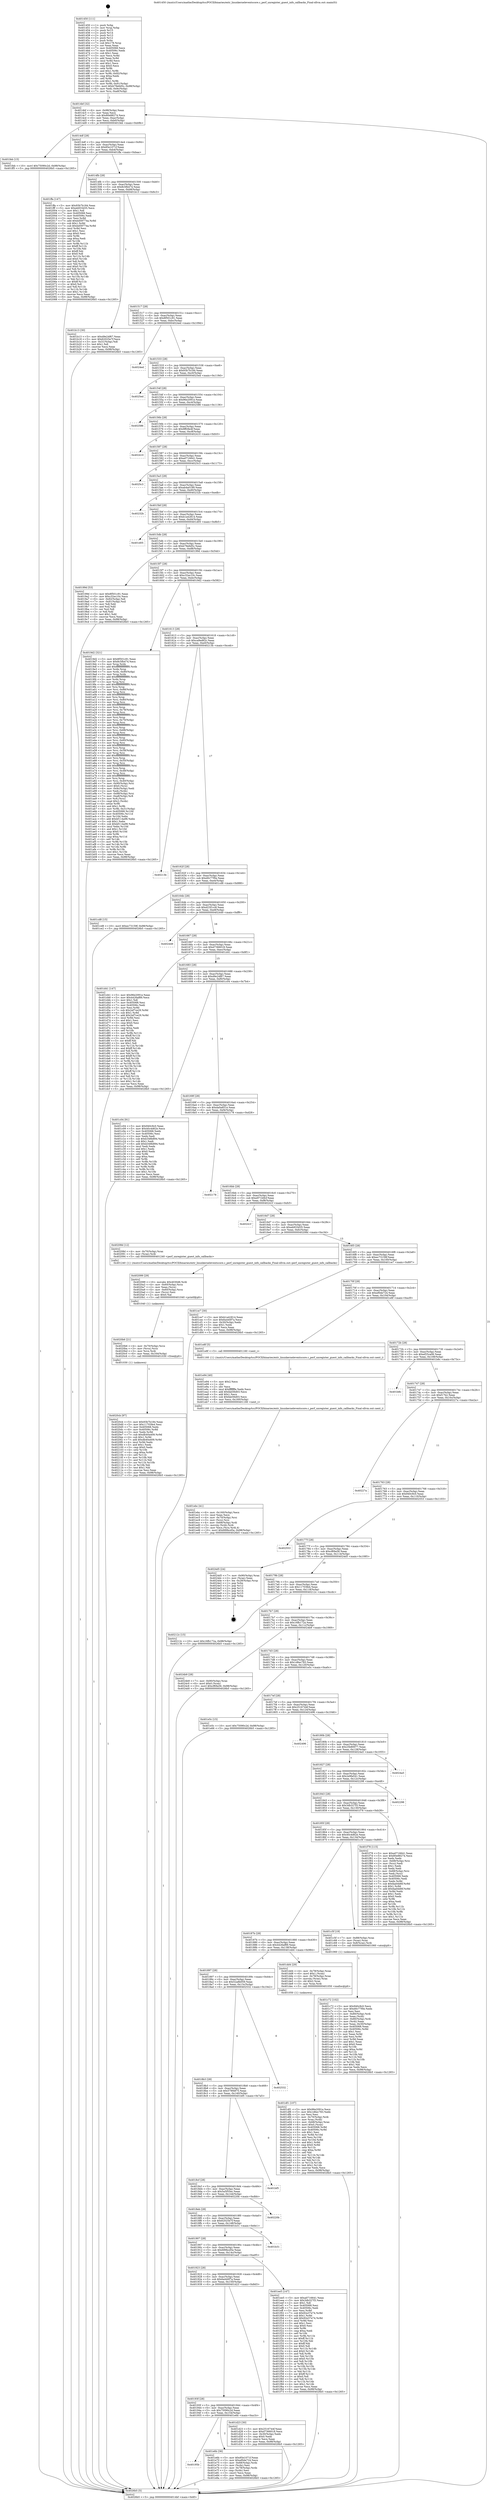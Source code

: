 digraph "0x401450" {
  label = "0x401450 (/mnt/c/Users/mathe/Desktop/tcc/POCII/binaries/extr_linuxkerneleventscore.c_perf_unregister_guest_info_callbacks_Final-ollvm.out::main(0))"
  labelloc = "t"
  node[shape=record]

  Entry [label="",width=0.3,height=0.3,shape=circle,fillcolor=black,style=filled]
  "0x4014bf" [label="{
     0x4014bf [32]\l
     | [instrs]\l
     &nbsp;&nbsp;0x4014bf \<+6\>: mov -0x98(%rbp),%eax\l
     &nbsp;&nbsp;0x4014c5 \<+2\>: mov %eax,%ecx\l
     &nbsp;&nbsp;0x4014c7 \<+6\>: sub $0x80e88274,%ecx\l
     &nbsp;&nbsp;0x4014cd \<+6\>: mov %eax,-0xac(%rbp)\l
     &nbsp;&nbsp;0x4014d3 \<+6\>: mov %ecx,-0xb0(%rbp)\l
     &nbsp;&nbsp;0x4014d9 \<+6\>: je 0000000000401feb \<main+0xb9b\>\l
  }"]
  "0x401feb" [label="{
     0x401feb [15]\l
     | [instrs]\l
     &nbsp;&nbsp;0x401feb \<+10\>: movl $0x75090c2d,-0x98(%rbp)\l
     &nbsp;&nbsp;0x401ff5 \<+5\>: jmp 00000000004026b5 \<main+0x1265\>\l
  }"]
  "0x4014df" [label="{
     0x4014df [28]\l
     | [instrs]\l
     &nbsp;&nbsp;0x4014df \<+5\>: jmp 00000000004014e4 \<main+0x94\>\l
     &nbsp;&nbsp;0x4014e4 \<+6\>: mov -0xac(%rbp),%eax\l
     &nbsp;&nbsp;0x4014ea \<+5\>: sub $0x85e1071f,%eax\l
     &nbsp;&nbsp;0x4014ef \<+6\>: mov %eax,-0xb4(%rbp)\l
     &nbsp;&nbsp;0x4014f5 \<+6\>: je 0000000000401ffa \<main+0xbaa\>\l
  }"]
  Exit [label="",width=0.3,height=0.3,shape=circle,fillcolor=black,style=filled,peripheries=2]
  "0x401ffa" [label="{
     0x401ffa [147]\l
     | [instrs]\l
     &nbsp;&nbsp;0x401ffa \<+5\>: mov $0x93b7b184,%eax\l
     &nbsp;&nbsp;0x401fff \<+5\>: mov $0xeb933d35,%ecx\l
     &nbsp;&nbsp;0x402004 \<+2\>: mov $0x1,%dl\l
     &nbsp;&nbsp;0x402006 \<+7\>: mov 0x405068,%esi\l
     &nbsp;&nbsp;0x40200d \<+7\>: mov 0x40506c,%edi\l
     &nbsp;&nbsp;0x402014 \<+3\>: mov %esi,%r8d\l
     &nbsp;&nbsp;0x402017 \<+7\>: add $0xbd59774a,%r8d\l
     &nbsp;&nbsp;0x40201e \<+4\>: sub $0x1,%r8d\l
     &nbsp;&nbsp;0x402022 \<+7\>: sub $0xbd59774a,%r8d\l
     &nbsp;&nbsp;0x402029 \<+4\>: imul %r8d,%esi\l
     &nbsp;&nbsp;0x40202d \<+3\>: and $0x1,%esi\l
     &nbsp;&nbsp;0x402030 \<+3\>: cmp $0x0,%esi\l
     &nbsp;&nbsp;0x402033 \<+4\>: sete %r9b\l
     &nbsp;&nbsp;0x402037 \<+3\>: cmp $0xa,%edi\l
     &nbsp;&nbsp;0x40203a \<+4\>: setl %r10b\l
     &nbsp;&nbsp;0x40203e \<+3\>: mov %r9b,%r11b\l
     &nbsp;&nbsp;0x402041 \<+4\>: xor $0xff,%r11b\l
     &nbsp;&nbsp;0x402045 \<+3\>: mov %r10b,%bl\l
     &nbsp;&nbsp;0x402048 \<+3\>: xor $0xff,%bl\l
     &nbsp;&nbsp;0x40204b \<+3\>: xor $0x0,%dl\l
     &nbsp;&nbsp;0x40204e \<+3\>: mov %r11b,%r14b\l
     &nbsp;&nbsp;0x402051 \<+4\>: and $0x0,%r14b\l
     &nbsp;&nbsp;0x402055 \<+3\>: and %dl,%r9b\l
     &nbsp;&nbsp;0x402058 \<+3\>: mov %bl,%r15b\l
     &nbsp;&nbsp;0x40205b \<+4\>: and $0x0,%r15b\l
     &nbsp;&nbsp;0x40205f \<+3\>: and %dl,%r10b\l
     &nbsp;&nbsp;0x402062 \<+3\>: or %r9b,%r14b\l
     &nbsp;&nbsp;0x402065 \<+3\>: or %r10b,%r15b\l
     &nbsp;&nbsp;0x402068 \<+3\>: xor %r15b,%r14b\l
     &nbsp;&nbsp;0x40206b \<+3\>: or %bl,%r11b\l
     &nbsp;&nbsp;0x40206e \<+4\>: xor $0xff,%r11b\l
     &nbsp;&nbsp;0x402072 \<+3\>: or $0x0,%dl\l
     &nbsp;&nbsp;0x402075 \<+3\>: and %dl,%r11b\l
     &nbsp;&nbsp;0x402078 \<+3\>: or %r11b,%r14b\l
     &nbsp;&nbsp;0x40207b \<+4\>: test $0x1,%r14b\l
     &nbsp;&nbsp;0x40207f \<+3\>: cmovne %ecx,%eax\l
     &nbsp;&nbsp;0x402082 \<+6\>: mov %eax,-0x98(%rbp)\l
     &nbsp;&nbsp;0x402088 \<+5\>: jmp 00000000004026b5 \<main+0x1265\>\l
  }"]
  "0x4014fb" [label="{
     0x4014fb [28]\l
     | [instrs]\l
     &nbsp;&nbsp;0x4014fb \<+5\>: jmp 0000000000401500 \<main+0xb0\>\l
     &nbsp;&nbsp;0x401500 \<+6\>: mov -0xac(%rbp),%eax\l
     &nbsp;&nbsp;0x401506 \<+5\>: sub $0x8c5fb474,%eax\l
     &nbsp;&nbsp;0x40150b \<+6\>: mov %eax,-0xb8(%rbp)\l
     &nbsp;&nbsp;0x401511 \<+6\>: je 0000000000401b13 \<main+0x6c3\>\l
  }"]
  "0x4020cb" [label="{
     0x4020cb [97]\l
     | [instrs]\l
     &nbsp;&nbsp;0x4020cb \<+5\>: mov $0x93b7b184,%eax\l
     &nbsp;&nbsp;0x4020d0 \<+5\>: mov $0x11703fe4,%esi\l
     &nbsp;&nbsp;0x4020d5 \<+7\>: mov 0x405068,%edx\l
     &nbsp;&nbsp;0x4020dc \<+8\>: mov 0x40506c,%r8d\l
     &nbsp;&nbsp;0x4020e4 \<+3\>: mov %edx,%r9d\l
     &nbsp;&nbsp;0x4020e7 \<+7\>: sub $0xdb40a409,%r9d\l
     &nbsp;&nbsp;0x4020ee \<+4\>: sub $0x1,%r9d\l
     &nbsp;&nbsp;0x4020f2 \<+7\>: add $0xdb40a409,%r9d\l
     &nbsp;&nbsp;0x4020f9 \<+4\>: imul %r9d,%edx\l
     &nbsp;&nbsp;0x4020fd \<+3\>: and $0x1,%edx\l
     &nbsp;&nbsp;0x402100 \<+3\>: cmp $0x0,%edx\l
     &nbsp;&nbsp;0x402103 \<+4\>: sete %r10b\l
     &nbsp;&nbsp;0x402107 \<+4\>: cmp $0xa,%r8d\l
     &nbsp;&nbsp;0x40210b \<+4\>: setl %r11b\l
     &nbsp;&nbsp;0x40210f \<+3\>: mov %r10b,%bl\l
     &nbsp;&nbsp;0x402112 \<+3\>: and %r11b,%bl\l
     &nbsp;&nbsp;0x402115 \<+3\>: xor %r11b,%r10b\l
     &nbsp;&nbsp;0x402118 \<+3\>: or %r10b,%bl\l
     &nbsp;&nbsp;0x40211b \<+3\>: test $0x1,%bl\l
     &nbsp;&nbsp;0x40211e \<+3\>: cmovne %esi,%eax\l
     &nbsp;&nbsp;0x402121 \<+6\>: mov %eax,-0x98(%rbp)\l
     &nbsp;&nbsp;0x402127 \<+5\>: jmp 00000000004026b5 \<main+0x1265\>\l
  }"]
  "0x401b13" [label="{
     0x401b13 [30]\l
     | [instrs]\l
     &nbsp;&nbsp;0x401b13 \<+5\>: mov $0xd9e24f67,%eax\l
     &nbsp;&nbsp;0x401b18 \<+5\>: mov $0x62025e7f,%ecx\l
     &nbsp;&nbsp;0x401b1d \<+3\>: mov -0x31(%rbp),%dl\l
     &nbsp;&nbsp;0x401b20 \<+3\>: test $0x1,%dl\l
     &nbsp;&nbsp;0x401b23 \<+3\>: cmovne %ecx,%eax\l
     &nbsp;&nbsp;0x401b26 \<+6\>: mov %eax,-0x98(%rbp)\l
     &nbsp;&nbsp;0x401b2c \<+5\>: jmp 00000000004026b5 \<main+0x1265\>\l
  }"]
  "0x401517" [label="{
     0x401517 [28]\l
     | [instrs]\l
     &nbsp;&nbsp;0x401517 \<+5\>: jmp 000000000040151c \<main+0xcc\>\l
     &nbsp;&nbsp;0x40151c \<+6\>: mov -0xac(%rbp),%eax\l
     &nbsp;&nbsp;0x401522 \<+5\>: sub $0x8f501c91,%eax\l
     &nbsp;&nbsp;0x401527 \<+6\>: mov %eax,-0xbc(%rbp)\l
     &nbsp;&nbsp;0x40152d \<+6\>: je 00000000004024ed \<main+0x109d\>\l
  }"]
  "0x4020b6" [label="{
     0x4020b6 [21]\l
     | [instrs]\l
     &nbsp;&nbsp;0x4020b6 \<+4\>: mov -0x70(%rbp),%rcx\l
     &nbsp;&nbsp;0x4020ba \<+3\>: mov (%rcx),%rcx\l
     &nbsp;&nbsp;0x4020bd \<+3\>: mov %rcx,%rdi\l
     &nbsp;&nbsp;0x4020c0 \<+6\>: mov %eax,-0x164(%rbp)\l
     &nbsp;&nbsp;0x4020c6 \<+5\>: call 0000000000401030 \<free@plt\>\l
     | [calls]\l
     &nbsp;&nbsp;0x401030 \{1\} (unknown)\l
  }"]
  "0x4024ed" [label="{
     0x4024ed\l
  }", style=dashed]
  "0x401533" [label="{
     0x401533 [28]\l
     | [instrs]\l
     &nbsp;&nbsp;0x401533 \<+5\>: jmp 0000000000401538 \<main+0xe8\>\l
     &nbsp;&nbsp;0x401538 \<+6\>: mov -0xac(%rbp),%eax\l
     &nbsp;&nbsp;0x40153e \<+5\>: sub $0x93b7b184,%eax\l
     &nbsp;&nbsp;0x401543 \<+6\>: mov %eax,-0xc0(%rbp)\l
     &nbsp;&nbsp;0x401549 \<+6\>: je 00000000004025ed \<main+0x119d\>\l
  }"]
  "0x402099" [label="{
     0x402099 [29]\l
     | [instrs]\l
     &nbsp;&nbsp;0x402099 \<+10\>: movabs $0x4030d6,%rdi\l
     &nbsp;&nbsp;0x4020a3 \<+4\>: mov -0x60(%rbp),%rcx\l
     &nbsp;&nbsp;0x4020a7 \<+2\>: mov %eax,(%rcx)\l
     &nbsp;&nbsp;0x4020a9 \<+4\>: mov -0x60(%rbp),%rcx\l
     &nbsp;&nbsp;0x4020ad \<+2\>: mov (%rcx),%esi\l
     &nbsp;&nbsp;0x4020af \<+2\>: mov $0x0,%al\l
     &nbsp;&nbsp;0x4020b1 \<+5\>: call 0000000000401040 \<printf@plt\>\l
     | [calls]\l
     &nbsp;&nbsp;0x401040 \{1\} (unknown)\l
  }"]
  "0x4025ed" [label="{
     0x4025ed\l
  }", style=dashed]
  "0x40154f" [label="{
     0x40154f [28]\l
     | [instrs]\l
     &nbsp;&nbsp;0x40154f \<+5\>: jmp 0000000000401554 \<main+0x104\>\l
     &nbsp;&nbsp;0x401554 \<+6\>: mov -0xac(%rbp),%eax\l
     &nbsp;&nbsp;0x40155a \<+5\>: sub $0x96e2091e,%eax\l
     &nbsp;&nbsp;0x40155f \<+6\>: mov %eax,-0xc4(%rbp)\l
     &nbsp;&nbsp;0x401565 \<+6\>: je 0000000000402586 \<main+0x1136\>\l
  }"]
  "0x401ebc" [label="{
     0x401ebc [41]\l
     | [instrs]\l
     &nbsp;&nbsp;0x401ebc \<+6\>: mov -0x160(%rbp),%ecx\l
     &nbsp;&nbsp;0x401ec2 \<+3\>: imul %eax,%ecx\l
     &nbsp;&nbsp;0x401ec5 \<+4\>: mov -0x70(%rbp),%rsi\l
     &nbsp;&nbsp;0x401ec9 \<+3\>: mov (%rsi),%rsi\l
     &nbsp;&nbsp;0x401ecc \<+4\>: mov -0x68(%rbp),%rdi\l
     &nbsp;&nbsp;0x401ed0 \<+3\>: movslq (%rdi),%rdi\l
     &nbsp;&nbsp;0x401ed3 \<+3\>: mov %ecx,(%rsi,%rdi,4)\l
     &nbsp;&nbsp;0x401ed6 \<+10\>: movl $0x689bcd5e,-0x98(%rbp)\l
     &nbsp;&nbsp;0x401ee0 \<+5\>: jmp 00000000004026b5 \<main+0x1265\>\l
  }"]
  "0x402586" [label="{
     0x402586\l
  }", style=dashed]
  "0x40156b" [label="{
     0x40156b [28]\l
     | [instrs]\l
     &nbsp;&nbsp;0x40156b \<+5\>: jmp 0000000000401570 \<main+0x120\>\l
     &nbsp;&nbsp;0x401570 \<+6\>: mov -0xac(%rbp),%eax\l
     &nbsp;&nbsp;0x401576 \<+5\>: sub $0x9ff28e4f,%eax\l
     &nbsp;&nbsp;0x40157b \<+6\>: mov %eax,-0xc8(%rbp)\l
     &nbsp;&nbsp;0x401581 \<+6\>: je 0000000000402410 \<main+0xfc0\>\l
  }"]
  "0x401e94" [label="{
     0x401e94 [40]\l
     | [instrs]\l
     &nbsp;&nbsp;0x401e94 \<+5\>: mov $0x2,%ecx\l
     &nbsp;&nbsp;0x401e99 \<+1\>: cltd\l
     &nbsp;&nbsp;0x401e9a \<+2\>: idiv %ecx\l
     &nbsp;&nbsp;0x401e9c \<+6\>: imul $0xfffffffe,%edx,%ecx\l
     &nbsp;&nbsp;0x401ea2 \<+6\>: add $0xfab56d03,%ecx\l
     &nbsp;&nbsp;0x401ea8 \<+3\>: add $0x1,%ecx\l
     &nbsp;&nbsp;0x401eab \<+6\>: sub $0xfab56d03,%ecx\l
     &nbsp;&nbsp;0x401eb1 \<+6\>: mov %ecx,-0x160(%rbp)\l
     &nbsp;&nbsp;0x401eb7 \<+5\>: call 0000000000401160 \<next_i\>\l
     | [calls]\l
     &nbsp;&nbsp;0x401160 \{1\} (/mnt/c/Users/mathe/Desktop/tcc/POCII/binaries/extr_linuxkerneleventscore.c_perf_unregister_guest_info_callbacks_Final-ollvm.out::next_i)\l
  }"]
  "0x402410" [label="{
     0x402410\l
  }", style=dashed]
  "0x401587" [label="{
     0x401587 [28]\l
     | [instrs]\l
     &nbsp;&nbsp;0x401587 \<+5\>: jmp 000000000040158c \<main+0x13c\>\l
     &nbsp;&nbsp;0x40158c \<+6\>: mov -0xac(%rbp),%eax\l
     &nbsp;&nbsp;0x401592 \<+5\>: sub $0xa0716641,%eax\l
     &nbsp;&nbsp;0x401597 \<+6\>: mov %eax,-0xcc(%rbp)\l
     &nbsp;&nbsp;0x40159d \<+6\>: je 00000000004025c3 \<main+0x1173\>\l
  }"]
  "0x40195b" [label="{
     0x40195b\l
  }", style=dashed]
  "0x4025c3" [label="{
     0x4025c3\l
  }", style=dashed]
  "0x4015a3" [label="{
     0x4015a3 [28]\l
     | [instrs]\l
     &nbsp;&nbsp;0x4015a3 \<+5\>: jmp 00000000004015a8 \<main+0x158\>\l
     &nbsp;&nbsp;0x4015a8 \<+6\>: mov -0xac(%rbp),%eax\l
     &nbsp;&nbsp;0x4015ae \<+5\>: sub $0xab4a0189,%eax\l
     &nbsp;&nbsp;0x4015b3 \<+6\>: mov %eax,-0xd0(%rbp)\l
     &nbsp;&nbsp;0x4015b9 \<+6\>: je 000000000040232b \<main+0xedb\>\l
  }"]
  "0x401e6b" [label="{
     0x401e6b [36]\l
     | [instrs]\l
     &nbsp;&nbsp;0x401e6b \<+5\>: mov $0x85e1071f,%eax\l
     &nbsp;&nbsp;0x401e70 \<+5\>: mov $0xef0de724,%ecx\l
     &nbsp;&nbsp;0x401e75 \<+4\>: mov -0x68(%rbp),%rdx\l
     &nbsp;&nbsp;0x401e79 \<+2\>: mov (%rdx),%esi\l
     &nbsp;&nbsp;0x401e7b \<+4\>: mov -0x78(%rbp),%rdx\l
     &nbsp;&nbsp;0x401e7f \<+2\>: cmp (%rdx),%esi\l
     &nbsp;&nbsp;0x401e81 \<+3\>: cmovl %ecx,%eax\l
     &nbsp;&nbsp;0x401e84 \<+6\>: mov %eax,-0x98(%rbp)\l
     &nbsp;&nbsp;0x401e8a \<+5\>: jmp 00000000004026b5 \<main+0x1265\>\l
  }"]
  "0x40232b" [label="{
     0x40232b\l
  }", style=dashed]
  "0x4015bf" [label="{
     0x4015bf [28]\l
     | [instrs]\l
     &nbsp;&nbsp;0x4015bf \<+5\>: jmp 00000000004015c4 \<main+0x174\>\l
     &nbsp;&nbsp;0x4015c4 \<+6\>: mov -0xac(%rbp),%eax\l
     &nbsp;&nbsp;0x4015ca \<+5\>: sub $0xb1a42814,%eax\l
     &nbsp;&nbsp;0x4015cf \<+6\>: mov %eax,-0xd4(%rbp)\l
     &nbsp;&nbsp;0x4015d5 \<+6\>: je 0000000000401d05 \<main+0x8b5\>\l
  }"]
  "0x401df1" [label="{
     0x401df1 [107]\l
     | [instrs]\l
     &nbsp;&nbsp;0x401df1 \<+5\>: mov $0x96e2091e,%ecx\l
     &nbsp;&nbsp;0x401df6 \<+5\>: mov $0x1d6ec783,%edx\l
     &nbsp;&nbsp;0x401dfb \<+2\>: xor %esi,%esi\l
     &nbsp;&nbsp;0x401dfd \<+4\>: mov -0x70(%rbp),%rdi\l
     &nbsp;&nbsp;0x401e01 \<+3\>: mov %rax,(%rdi)\l
     &nbsp;&nbsp;0x401e04 \<+4\>: mov -0x68(%rbp),%rax\l
     &nbsp;&nbsp;0x401e08 \<+6\>: movl $0x0,(%rax)\l
     &nbsp;&nbsp;0x401e0e \<+8\>: mov 0x405068,%r8d\l
     &nbsp;&nbsp;0x401e16 \<+8\>: mov 0x40506c,%r9d\l
     &nbsp;&nbsp;0x401e1e \<+3\>: sub $0x1,%esi\l
     &nbsp;&nbsp;0x401e21 \<+3\>: mov %r8d,%r10d\l
     &nbsp;&nbsp;0x401e24 \<+3\>: add %esi,%r10d\l
     &nbsp;&nbsp;0x401e27 \<+4\>: imul %r10d,%r8d\l
     &nbsp;&nbsp;0x401e2b \<+4\>: and $0x1,%r8d\l
     &nbsp;&nbsp;0x401e2f \<+4\>: cmp $0x0,%r8d\l
     &nbsp;&nbsp;0x401e33 \<+4\>: sete %r11b\l
     &nbsp;&nbsp;0x401e37 \<+4\>: cmp $0xa,%r9d\l
     &nbsp;&nbsp;0x401e3b \<+3\>: setl %bl\l
     &nbsp;&nbsp;0x401e3e \<+3\>: mov %r11b,%r14b\l
     &nbsp;&nbsp;0x401e41 \<+3\>: and %bl,%r14b\l
     &nbsp;&nbsp;0x401e44 \<+3\>: xor %bl,%r11b\l
     &nbsp;&nbsp;0x401e47 \<+3\>: or %r11b,%r14b\l
     &nbsp;&nbsp;0x401e4a \<+4\>: test $0x1,%r14b\l
     &nbsp;&nbsp;0x401e4e \<+3\>: cmovne %edx,%ecx\l
     &nbsp;&nbsp;0x401e51 \<+6\>: mov %ecx,-0x98(%rbp)\l
     &nbsp;&nbsp;0x401e57 \<+5\>: jmp 00000000004026b5 \<main+0x1265\>\l
  }"]
  "0x401d05" [label="{
     0x401d05\l
  }", style=dashed]
  "0x4015db" [label="{
     0x4015db [28]\l
     | [instrs]\l
     &nbsp;&nbsp;0x4015db \<+5\>: jmp 00000000004015e0 \<main+0x190\>\l
     &nbsp;&nbsp;0x4015e0 \<+6\>: mov -0xac(%rbp),%eax\l
     &nbsp;&nbsp;0x4015e6 \<+5\>: sub $0xb79e6d5c,%eax\l
     &nbsp;&nbsp;0x4015eb \<+6\>: mov %eax,-0xd8(%rbp)\l
     &nbsp;&nbsp;0x4015f1 \<+6\>: je 000000000040199d \<main+0x54d\>\l
  }"]
  "0x40193f" [label="{
     0x40193f [28]\l
     | [instrs]\l
     &nbsp;&nbsp;0x40193f \<+5\>: jmp 0000000000401944 \<main+0x4f4\>\l
     &nbsp;&nbsp;0x401944 \<+6\>: mov -0xac(%rbp),%eax\l
     &nbsp;&nbsp;0x40194a \<+5\>: sub $0x75090c2d,%eax\l
     &nbsp;&nbsp;0x40194f \<+6\>: mov %eax,-0x154(%rbp)\l
     &nbsp;&nbsp;0x401955 \<+6\>: je 0000000000401e6b \<main+0xa1b\>\l
  }"]
  "0x40199d" [label="{
     0x40199d [53]\l
     | [instrs]\l
     &nbsp;&nbsp;0x40199d \<+5\>: mov $0x8f501c91,%eax\l
     &nbsp;&nbsp;0x4019a2 \<+5\>: mov $0xc32ec10c,%ecx\l
     &nbsp;&nbsp;0x4019a7 \<+6\>: mov -0x92(%rbp),%dl\l
     &nbsp;&nbsp;0x4019ad \<+7\>: mov -0x91(%rbp),%sil\l
     &nbsp;&nbsp;0x4019b4 \<+3\>: mov %dl,%dil\l
     &nbsp;&nbsp;0x4019b7 \<+3\>: and %sil,%dil\l
     &nbsp;&nbsp;0x4019ba \<+3\>: xor %sil,%dl\l
     &nbsp;&nbsp;0x4019bd \<+3\>: or %dl,%dil\l
     &nbsp;&nbsp;0x4019c0 \<+4\>: test $0x1,%dil\l
     &nbsp;&nbsp;0x4019c4 \<+3\>: cmovne %ecx,%eax\l
     &nbsp;&nbsp;0x4019c7 \<+6\>: mov %eax,-0x98(%rbp)\l
     &nbsp;&nbsp;0x4019cd \<+5\>: jmp 00000000004026b5 \<main+0x1265\>\l
  }"]
  "0x4015f7" [label="{
     0x4015f7 [28]\l
     | [instrs]\l
     &nbsp;&nbsp;0x4015f7 \<+5\>: jmp 00000000004015fc \<main+0x1ac\>\l
     &nbsp;&nbsp;0x4015fc \<+6\>: mov -0xac(%rbp),%eax\l
     &nbsp;&nbsp;0x401602 \<+5\>: sub $0xc32ec10c,%eax\l
     &nbsp;&nbsp;0x401607 \<+6\>: mov %eax,-0xdc(%rbp)\l
     &nbsp;&nbsp;0x40160d \<+6\>: je 00000000004019d2 \<main+0x582\>\l
  }"]
  "0x4026b5" [label="{
     0x4026b5 [5]\l
     | [instrs]\l
     &nbsp;&nbsp;0x4026b5 \<+5\>: jmp 00000000004014bf \<main+0x6f\>\l
  }"]
  "0x401450" [label="{
     0x401450 [111]\l
     | [instrs]\l
     &nbsp;&nbsp;0x401450 \<+1\>: push %rbp\l
     &nbsp;&nbsp;0x401451 \<+3\>: mov %rsp,%rbp\l
     &nbsp;&nbsp;0x401454 \<+2\>: push %r15\l
     &nbsp;&nbsp;0x401456 \<+2\>: push %r14\l
     &nbsp;&nbsp;0x401458 \<+2\>: push %r13\l
     &nbsp;&nbsp;0x40145a \<+2\>: push %r12\l
     &nbsp;&nbsp;0x40145c \<+1\>: push %rbx\l
     &nbsp;&nbsp;0x40145d \<+7\>: sub $0x178,%rsp\l
     &nbsp;&nbsp;0x401464 \<+2\>: xor %eax,%eax\l
     &nbsp;&nbsp;0x401466 \<+7\>: mov 0x405068,%ecx\l
     &nbsp;&nbsp;0x40146d \<+7\>: mov 0x40506c,%edx\l
     &nbsp;&nbsp;0x401474 \<+3\>: sub $0x1,%eax\l
     &nbsp;&nbsp;0x401477 \<+3\>: mov %ecx,%r8d\l
     &nbsp;&nbsp;0x40147a \<+3\>: add %eax,%r8d\l
     &nbsp;&nbsp;0x40147d \<+4\>: imul %r8d,%ecx\l
     &nbsp;&nbsp;0x401481 \<+3\>: and $0x1,%ecx\l
     &nbsp;&nbsp;0x401484 \<+3\>: cmp $0x0,%ecx\l
     &nbsp;&nbsp;0x401487 \<+4\>: sete %r9b\l
     &nbsp;&nbsp;0x40148b \<+4\>: and $0x1,%r9b\l
     &nbsp;&nbsp;0x40148f \<+7\>: mov %r9b,-0x92(%rbp)\l
     &nbsp;&nbsp;0x401496 \<+3\>: cmp $0xa,%edx\l
     &nbsp;&nbsp;0x401499 \<+4\>: setl %r9b\l
     &nbsp;&nbsp;0x40149d \<+4\>: and $0x1,%r9b\l
     &nbsp;&nbsp;0x4014a1 \<+7\>: mov %r9b,-0x91(%rbp)\l
     &nbsp;&nbsp;0x4014a8 \<+10\>: movl $0xb79e6d5c,-0x98(%rbp)\l
     &nbsp;&nbsp;0x4014b2 \<+6\>: mov %edi,-0x9c(%rbp)\l
     &nbsp;&nbsp;0x4014b8 \<+7\>: mov %rsi,-0xa8(%rbp)\l
  }"]
  "0x401d23" [label="{
     0x401d23 [30]\l
     | [instrs]\l
     &nbsp;&nbsp;0x401d23 \<+5\>: mov $0x2516744f,%eax\l
     &nbsp;&nbsp;0x401d28 \<+5\>: mov $0xd7366018,%ecx\l
     &nbsp;&nbsp;0x401d2d \<+3\>: mov -0x30(%rbp),%edx\l
     &nbsp;&nbsp;0x401d30 \<+3\>: cmp $0x0,%edx\l
     &nbsp;&nbsp;0x401d33 \<+3\>: cmove %ecx,%eax\l
     &nbsp;&nbsp;0x401d36 \<+6\>: mov %eax,-0x98(%rbp)\l
     &nbsp;&nbsp;0x401d3c \<+5\>: jmp 00000000004026b5 \<main+0x1265\>\l
  }"]
  "0x4019d2" [label="{
     0x4019d2 [321]\l
     | [instrs]\l
     &nbsp;&nbsp;0x4019d2 \<+5\>: mov $0x8f501c91,%eax\l
     &nbsp;&nbsp;0x4019d7 \<+5\>: mov $0x8c5fb474,%ecx\l
     &nbsp;&nbsp;0x4019dc \<+3\>: mov %rsp,%rdx\l
     &nbsp;&nbsp;0x4019df \<+4\>: add $0xfffffffffffffff0,%rdx\l
     &nbsp;&nbsp;0x4019e3 \<+3\>: mov %rdx,%rsp\l
     &nbsp;&nbsp;0x4019e6 \<+7\>: mov %rdx,-0x90(%rbp)\l
     &nbsp;&nbsp;0x4019ed \<+3\>: mov %rsp,%rdx\l
     &nbsp;&nbsp;0x4019f0 \<+4\>: add $0xfffffffffffffff0,%rdx\l
     &nbsp;&nbsp;0x4019f4 \<+3\>: mov %rdx,%rsp\l
     &nbsp;&nbsp;0x4019f7 \<+3\>: mov %rsp,%rsi\l
     &nbsp;&nbsp;0x4019fa \<+4\>: add $0xfffffffffffffff0,%rsi\l
     &nbsp;&nbsp;0x4019fe \<+3\>: mov %rsi,%rsp\l
     &nbsp;&nbsp;0x401a01 \<+7\>: mov %rsi,-0x88(%rbp)\l
     &nbsp;&nbsp;0x401a08 \<+3\>: mov %rsp,%rsi\l
     &nbsp;&nbsp;0x401a0b \<+4\>: add $0xfffffffffffffff0,%rsi\l
     &nbsp;&nbsp;0x401a0f \<+3\>: mov %rsi,%rsp\l
     &nbsp;&nbsp;0x401a12 \<+4\>: mov %rsi,-0x80(%rbp)\l
     &nbsp;&nbsp;0x401a16 \<+3\>: mov %rsp,%rsi\l
     &nbsp;&nbsp;0x401a19 \<+4\>: add $0xfffffffffffffff0,%rsi\l
     &nbsp;&nbsp;0x401a1d \<+3\>: mov %rsi,%rsp\l
     &nbsp;&nbsp;0x401a20 \<+4\>: mov %rsi,-0x78(%rbp)\l
     &nbsp;&nbsp;0x401a24 \<+3\>: mov %rsp,%rsi\l
     &nbsp;&nbsp;0x401a27 \<+4\>: add $0xfffffffffffffff0,%rsi\l
     &nbsp;&nbsp;0x401a2b \<+3\>: mov %rsi,%rsp\l
     &nbsp;&nbsp;0x401a2e \<+4\>: mov %rsi,-0x70(%rbp)\l
     &nbsp;&nbsp;0x401a32 \<+3\>: mov %rsp,%rsi\l
     &nbsp;&nbsp;0x401a35 \<+4\>: add $0xfffffffffffffff0,%rsi\l
     &nbsp;&nbsp;0x401a39 \<+3\>: mov %rsi,%rsp\l
     &nbsp;&nbsp;0x401a3c \<+4\>: mov %rsi,-0x68(%rbp)\l
     &nbsp;&nbsp;0x401a40 \<+3\>: mov %rsp,%rsi\l
     &nbsp;&nbsp;0x401a43 \<+4\>: add $0xfffffffffffffff0,%rsi\l
     &nbsp;&nbsp;0x401a47 \<+3\>: mov %rsi,%rsp\l
     &nbsp;&nbsp;0x401a4a \<+4\>: mov %rsi,-0x60(%rbp)\l
     &nbsp;&nbsp;0x401a4e \<+3\>: mov %rsp,%rsi\l
     &nbsp;&nbsp;0x401a51 \<+4\>: add $0xfffffffffffffff0,%rsi\l
     &nbsp;&nbsp;0x401a55 \<+3\>: mov %rsi,%rsp\l
     &nbsp;&nbsp;0x401a58 \<+4\>: mov %rsi,-0x58(%rbp)\l
     &nbsp;&nbsp;0x401a5c \<+3\>: mov %rsp,%rsi\l
     &nbsp;&nbsp;0x401a5f \<+4\>: add $0xfffffffffffffff0,%rsi\l
     &nbsp;&nbsp;0x401a63 \<+3\>: mov %rsi,%rsp\l
     &nbsp;&nbsp;0x401a66 \<+4\>: mov %rsi,-0x50(%rbp)\l
     &nbsp;&nbsp;0x401a6a \<+3\>: mov %rsp,%rsi\l
     &nbsp;&nbsp;0x401a6d \<+4\>: add $0xfffffffffffffff0,%rsi\l
     &nbsp;&nbsp;0x401a71 \<+3\>: mov %rsi,%rsp\l
     &nbsp;&nbsp;0x401a74 \<+4\>: mov %rsi,-0x48(%rbp)\l
     &nbsp;&nbsp;0x401a78 \<+3\>: mov %rsp,%rsi\l
     &nbsp;&nbsp;0x401a7b \<+4\>: add $0xfffffffffffffff0,%rsi\l
     &nbsp;&nbsp;0x401a7f \<+3\>: mov %rsi,%rsp\l
     &nbsp;&nbsp;0x401a82 \<+4\>: mov %rsi,-0x40(%rbp)\l
     &nbsp;&nbsp;0x401a86 \<+7\>: mov -0x90(%rbp),%rsi\l
     &nbsp;&nbsp;0x401a8d \<+6\>: movl $0x0,(%rsi)\l
     &nbsp;&nbsp;0x401a93 \<+6\>: mov -0x9c(%rbp),%edi\l
     &nbsp;&nbsp;0x401a99 \<+2\>: mov %edi,(%rdx)\l
     &nbsp;&nbsp;0x401a9b \<+7\>: mov -0x88(%rbp),%rsi\l
     &nbsp;&nbsp;0x401aa2 \<+7\>: mov -0xa8(%rbp),%r8\l
     &nbsp;&nbsp;0x401aa9 \<+3\>: mov %r8,(%rsi)\l
     &nbsp;&nbsp;0x401aac \<+3\>: cmpl $0x2,(%rdx)\l
     &nbsp;&nbsp;0x401aaf \<+4\>: setne %r9b\l
     &nbsp;&nbsp;0x401ab3 \<+4\>: and $0x1,%r9b\l
     &nbsp;&nbsp;0x401ab7 \<+4\>: mov %r9b,-0x31(%rbp)\l
     &nbsp;&nbsp;0x401abb \<+8\>: mov 0x405068,%r10d\l
     &nbsp;&nbsp;0x401ac3 \<+8\>: mov 0x40506c,%r11d\l
     &nbsp;&nbsp;0x401acb \<+3\>: mov %r10d,%ebx\l
     &nbsp;&nbsp;0x401ace \<+6\>: add $0xbf114a98,%ebx\l
     &nbsp;&nbsp;0x401ad4 \<+3\>: sub $0x1,%ebx\l
     &nbsp;&nbsp;0x401ad7 \<+6\>: sub $0xbf114a98,%ebx\l
     &nbsp;&nbsp;0x401add \<+4\>: imul %ebx,%r10d\l
     &nbsp;&nbsp;0x401ae1 \<+4\>: and $0x1,%r10d\l
     &nbsp;&nbsp;0x401ae5 \<+4\>: cmp $0x0,%r10d\l
     &nbsp;&nbsp;0x401ae9 \<+4\>: sete %r9b\l
     &nbsp;&nbsp;0x401aed \<+4\>: cmp $0xa,%r11d\l
     &nbsp;&nbsp;0x401af1 \<+4\>: setl %r14b\l
     &nbsp;&nbsp;0x401af5 \<+3\>: mov %r9b,%r15b\l
     &nbsp;&nbsp;0x401af8 \<+3\>: and %r14b,%r15b\l
     &nbsp;&nbsp;0x401afb \<+3\>: xor %r14b,%r9b\l
     &nbsp;&nbsp;0x401afe \<+3\>: or %r9b,%r15b\l
     &nbsp;&nbsp;0x401b01 \<+4\>: test $0x1,%r15b\l
     &nbsp;&nbsp;0x401b05 \<+3\>: cmovne %ecx,%eax\l
     &nbsp;&nbsp;0x401b08 \<+6\>: mov %eax,-0x98(%rbp)\l
     &nbsp;&nbsp;0x401b0e \<+5\>: jmp 00000000004026b5 \<main+0x1265\>\l
  }"]
  "0x401613" [label="{
     0x401613 [28]\l
     | [instrs]\l
     &nbsp;&nbsp;0x401613 \<+5\>: jmp 0000000000401618 \<main+0x1c8\>\l
     &nbsp;&nbsp;0x401618 \<+6\>: mov -0xac(%rbp),%eax\l
     &nbsp;&nbsp;0x40161e \<+5\>: sub $0xca9ed62c,%eax\l
     &nbsp;&nbsp;0x401623 \<+6\>: mov %eax,-0xe0(%rbp)\l
     &nbsp;&nbsp;0x401629 \<+6\>: je 000000000040213b \<main+0xceb\>\l
  }"]
  "0x401923" [label="{
     0x401923 [28]\l
     | [instrs]\l
     &nbsp;&nbsp;0x401923 \<+5\>: jmp 0000000000401928 \<main+0x4d8\>\l
     &nbsp;&nbsp;0x401928 \<+6\>: mov -0xac(%rbp),%eax\l
     &nbsp;&nbsp;0x40192e \<+5\>: sub $0x6a440f7a,%eax\l
     &nbsp;&nbsp;0x401933 \<+6\>: mov %eax,-0x150(%rbp)\l
     &nbsp;&nbsp;0x401939 \<+6\>: je 0000000000401d23 \<main+0x8d3\>\l
  }"]
  "0x401ee5" [label="{
     0x401ee5 [147]\l
     | [instrs]\l
     &nbsp;&nbsp;0x401ee5 \<+5\>: mov $0xa0716641,%eax\l
     &nbsp;&nbsp;0x401eea \<+5\>: mov $0x3db327f3,%ecx\l
     &nbsp;&nbsp;0x401eef \<+2\>: mov $0x1,%dl\l
     &nbsp;&nbsp;0x401ef1 \<+7\>: mov 0x405068,%esi\l
     &nbsp;&nbsp;0x401ef8 \<+7\>: mov 0x40506c,%edi\l
     &nbsp;&nbsp;0x401eff \<+3\>: mov %esi,%r8d\l
     &nbsp;&nbsp;0x401f02 \<+7\>: sub $0x92e37e74,%r8d\l
     &nbsp;&nbsp;0x401f09 \<+4\>: sub $0x1,%r8d\l
     &nbsp;&nbsp;0x401f0d \<+7\>: add $0x92e37e74,%r8d\l
     &nbsp;&nbsp;0x401f14 \<+4\>: imul %r8d,%esi\l
     &nbsp;&nbsp;0x401f18 \<+3\>: and $0x1,%esi\l
     &nbsp;&nbsp;0x401f1b \<+3\>: cmp $0x0,%esi\l
     &nbsp;&nbsp;0x401f1e \<+4\>: sete %r9b\l
     &nbsp;&nbsp;0x401f22 \<+3\>: cmp $0xa,%edi\l
     &nbsp;&nbsp;0x401f25 \<+4\>: setl %r10b\l
     &nbsp;&nbsp;0x401f29 \<+3\>: mov %r9b,%r11b\l
     &nbsp;&nbsp;0x401f2c \<+4\>: xor $0xff,%r11b\l
     &nbsp;&nbsp;0x401f30 \<+3\>: mov %r10b,%bl\l
     &nbsp;&nbsp;0x401f33 \<+3\>: xor $0xff,%bl\l
     &nbsp;&nbsp;0x401f36 \<+3\>: xor $0x0,%dl\l
     &nbsp;&nbsp;0x401f39 \<+3\>: mov %r11b,%r14b\l
     &nbsp;&nbsp;0x401f3c \<+4\>: and $0x0,%r14b\l
     &nbsp;&nbsp;0x401f40 \<+3\>: and %dl,%r9b\l
     &nbsp;&nbsp;0x401f43 \<+3\>: mov %bl,%r15b\l
     &nbsp;&nbsp;0x401f46 \<+4\>: and $0x0,%r15b\l
     &nbsp;&nbsp;0x401f4a \<+3\>: and %dl,%r10b\l
     &nbsp;&nbsp;0x401f4d \<+3\>: or %r9b,%r14b\l
     &nbsp;&nbsp;0x401f50 \<+3\>: or %r10b,%r15b\l
     &nbsp;&nbsp;0x401f53 \<+3\>: xor %r15b,%r14b\l
     &nbsp;&nbsp;0x401f56 \<+3\>: or %bl,%r11b\l
     &nbsp;&nbsp;0x401f59 \<+4\>: xor $0xff,%r11b\l
     &nbsp;&nbsp;0x401f5d \<+3\>: or $0x0,%dl\l
     &nbsp;&nbsp;0x401f60 \<+3\>: and %dl,%r11b\l
     &nbsp;&nbsp;0x401f63 \<+3\>: or %r11b,%r14b\l
     &nbsp;&nbsp;0x401f66 \<+4\>: test $0x1,%r14b\l
     &nbsp;&nbsp;0x401f6a \<+3\>: cmovne %ecx,%eax\l
     &nbsp;&nbsp;0x401f6d \<+6\>: mov %eax,-0x98(%rbp)\l
     &nbsp;&nbsp;0x401f73 \<+5\>: jmp 00000000004026b5 \<main+0x1265\>\l
  }"]
  "0x40213b" [label="{
     0x40213b\l
  }", style=dashed]
  "0x40162f" [label="{
     0x40162f [28]\l
     | [instrs]\l
     &nbsp;&nbsp;0x40162f \<+5\>: jmp 0000000000401634 \<main+0x1e4\>\l
     &nbsp;&nbsp;0x401634 \<+6\>: mov -0xac(%rbp),%eax\l
     &nbsp;&nbsp;0x40163a \<+5\>: sub $0xd0c77f0e,%eax\l
     &nbsp;&nbsp;0x40163f \<+6\>: mov %eax,-0xe4(%rbp)\l
     &nbsp;&nbsp;0x401645 \<+6\>: je 0000000000401cd8 \<main+0x888\>\l
  }"]
  "0x401907" [label="{
     0x401907 [28]\l
     | [instrs]\l
     &nbsp;&nbsp;0x401907 \<+5\>: jmp 000000000040190c \<main+0x4bc\>\l
     &nbsp;&nbsp;0x40190c \<+6\>: mov -0xac(%rbp),%eax\l
     &nbsp;&nbsp;0x401912 \<+5\>: sub $0x689bcd5e,%eax\l
     &nbsp;&nbsp;0x401917 \<+6\>: mov %eax,-0x14c(%rbp)\l
     &nbsp;&nbsp;0x40191d \<+6\>: je 0000000000401ee5 \<main+0xa95\>\l
  }"]
  "0x401cd8" [label="{
     0x401cd8 [15]\l
     | [instrs]\l
     &nbsp;&nbsp;0x401cd8 \<+10\>: movl $0xec73159f,-0x98(%rbp)\l
     &nbsp;&nbsp;0x401ce2 \<+5\>: jmp 00000000004026b5 \<main+0x1265\>\l
  }"]
  "0x40164b" [label="{
     0x40164b [28]\l
     | [instrs]\l
     &nbsp;&nbsp;0x40164b \<+5\>: jmp 0000000000401650 \<main+0x200\>\l
     &nbsp;&nbsp;0x401650 \<+6\>: mov -0xac(%rbp),%eax\l
     &nbsp;&nbsp;0x401656 \<+5\>: sub $0xd23f1cc8,%eax\l
     &nbsp;&nbsp;0x40165b \<+6\>: mov %eax,-0xe8(%rbp)\l
     &nbsp;&nbsp;0x401661 \<+6\>: je 0000000000402449 \<main+0xff9\>\l
  }"]
  "0x401b31" [label="{
     0x401b31\l
  }", style=dashed]
  "0x402449" [label="{
     0x402449\l
  }", style=dashed]
  "0x401667" [label="{
     0x401667 [28]\l
     | [instrs]\l
     &nbsp;&nbsp;0x401667 \<+5\>: jmp 000000000040166c \<main+0x21c\>\l
     &nbsp;&nbsp;0x40166c \<+6\>: mov -0xac(%rbp),%eax\l
     &nbsp;&nbsp;0x401672 \<+5\>: sub $0xd7366018,%eax\l
     &nbsp;&nbsp;0x401677 \<+6\>: mov %eax,-0xec(%rbp)\l
     &nbsp;&nbsp;0x40167d \<+6\>: je 0000000000401d41 \<main+0x8f1\>\l
  }"]
  "0x4018eb" [label="{
     0x4018eb [28]\l
     | [instrs]\l
     &nbsp;&nbsp;0x4018eb \<+5\>: jmp 00000000004018f0 \<main+0x4a0\>\l
     &nbsp;&nbsp;0x4018f0 \<+6\>: mov -0xac(%rbp),%eax\l
     &nbsp;&nbsp;0x4018f6 \<+5\>: sub $0x62025e7f,%eax\l
     &nbsp;&nbsp;0x4018fb \<+6\>: mov %eax,-0x148(%rbp)\l
     &nbsp;&nbsp;0x401901 \<+6\>: je 0000000000401b31 \<main+0x6e1\>\l
  }"]
  "0x401d41" [label="{
     0x401d41 [147]\l
     | [instrs]\l
     &nbsp;&nbsp;0x401d41 \<+5\>: mov $0x96e2091e,%eax\l
     &nbsp;&nbsp;0x401d46 \<+5\>: mov $0x4426af89,%ecx\l
     &nbsp;&nbsp;0x401d4b \<+2\>: mov $0x1,%dl\l
     &nbsp;&nbsp;0x401d4d \<+7\>: mov 0x405068,%esi\l
     &nbsp;&nbsp;0x401d54 \<+7\>: mov 0x40506c,%edi\l
     &nbsp;&nbsp;0x401d5b \<+3\>: mov %esi,%r8d\l
     &nbsp;&nbsp;0x401d5e \<+7\>: sub $0x2ef7ce29,%r8d\l
     &nbsp;&nbsp;0x401d65 \<+4\>: sub $0x1,%r8d\l
     &nbsp;&nbsp;0x401d69 \<+7\>: add $0x2ef7ce29,%r8d\l
     &nbsp;&nbsp;0x401d70 \<+4\>: imul %r8d,%esi\l
     &nbsp;&nbsp;0x401d74 \<+3\>: and $0x1,%esi\l
     &nbsp;&nbsp;0x401d77 \<+3\>: cmp $0x0,%esi\l
     &nbsp;&nbsp;0x401d7a \<+4\>: sete %r9b\l
     &nbsp;&nbsp;0x401d7e \<+3\>: cmp $0xa,%edi\l
     &nbsp;&nbsp;0x401d81 \<+4\>: setl %r10b\l
     &nbsp;&nbsp;0x401d85 \<+3\>: mov %r9b,%r11b\l
     &nbsp;&nbsp;0x401d88 \<+4\>: xor $0xff,%r11b\l
     &nbsp;&nbsp;0x401d8c \<+3\>: mov %r10b,%bl\l
     &nbsp;&nbsp;0x401d8f \<+3\>: xor $0xff,%bl\l
     &nbsp;&nbsp;0x401d92 \<+3\>: xor $0x1,%dl\l
     &nbsp;&nbsp;0x401d95 \<+3\>: mov %r11b,%r14b\l
     &nbsp;&nbsp;0x401d98 \<+4\>: and $0xff,%r14b\l
     &nbsp;&nbsp;0x401d9c \<+3\>: and %dl,%r9b\l
     &nbsp;&nbsp;0x401d9f \<+3\>: mov %bl,%r15b\l
     &nbsp;&nbsp;0x401da2 \<+4\>: and $0xff,%r15b\l
     &nbsp;&nbsp;0x401da6 \<+3\>: and %dl,%r10b\l
     &nbsp;&nbsp;0x401da9 \<+3\>: or %r9b,%r14b\l
     &nbsp;&nbsp;0x401dac \<+3\>: or %r10b,%r15b\l
     &nbsp;&nbsp;0x401daf \<+3\>: xor %r15b,%r14b\l
     &nbsp;&nbsp;0x401db2 \<+3\>: or %bl,%r11b\l
     &nbsp;&nbsp;0x401db5 \<+4\>: xor $0xff,%r11b\l
     &nbsp;&nbsp;0x401db9 \<+3\>: or $0x1,%dl\l
     &nbsp;&nbsp;0x401dbc \<+3\>: and %dl,%r11b\l
     &nbsp;&nbsp;0x401dbf \<+3\>: or %r11b,%r14b\l
     &nbsp;&nbsp;0x401dc2 \<+4\>: test $0x1,%r14b\l
     &nbsp;&nbsp;0x401dc6 \<+3\>: cmovne %ecx,%eax\l
     &nbsp;&nbsp;0x401dc9 \<+6\>: mov %eax,-0x98(%rbp)\l
     &nbsp;&nbsp;0x401dcf \<+5\>: jmp 00000000004026b5 \<main+0x1265\>\l
  }"]
  "0x401683" [label="{
     0x401683 [28]\l
     | [instrs]\l
     &nbsp;&nbsp;0x401683 \<+5\>: jmp 0000000000401688 \<main+0x238\>\l
     &nbsp;&nbsp;0x401688 \<+6\>: mov -0xac(%rbp),%eax\l
     &nbsp;&nbsp;0x40168e \<+5\>: sub $0xd9e24f67,%eax\l
     &nbsp;&nbsp;0x401693 \<+6\>: mov %eax,-0xf0(%rbp)\l
     &nbsp;&nbsp;0x401699 \<+6\>: je 0000000000401c04 \<main+0x7b4\>\l
  }"]
  "0x40220b" [label="{
     0x40220b\l
  }", style=dashed]
  "0x401c04" [label="{
     0x401c04 [91]\l
     | [instrs]\l
     &nbsp;&nbsp;0x401c04 \<+5\>: mov $0x940c9c0,%eax\l
     &nbsp;&nbsp;0x401c09 \<+5\>: mov $0x40c4d62e,%ecx\l
     &nbsp;&nbsp;0x401c0e \<+7\>: mov 0x405068,%edx\l
     &nbsp;&nbsp;0x401c15 \<+7\>: mov 0x40506c,%esi\l
     &nbsp;&nbsp;0x401c1c \<+2\>: mov %edx,%edi\l
     &nbsp;&nbsp;0x401c1e \<+6\>: sub $0xb348b894,%edi\l
     &nbsp;&nbsp;0x401c24 \<+3\>: sub $0x1,%edi\l
     &nbsp;&nbsp;0x401c27 \<+6\>: add $0xb348b894,%edi\l
     &nbsp;&nbsp;0x401c2d \<+3\>: imul %edi,%edx\l
     &nbsp;&nbsp;0x401c30 \<+3\>: and $0x1,%edx\l
     &nbsp;&nbsp;0x401c33 \<+3\>: cmp $0x0,%edx\l
     &nbsp;&nbsp;0x401c36 \<+4\>: sete %r8b\l
     &nbsp;&nbsp;0x401c3a \<+3\>: cmp $0xa,%esi\l
     &nbsp;&nbsp;0x401c3d \<+4\>: setl %r9b\l
     &nbsp;&nbsp;0x401c41 \<+3\>: mov %r8b,%r10b\l
     &nbsp;&nbsp;0x401c44 \<+3\>: and %r9b,%r10b\l
     &nbsp;&nbsp;0x401c47 \<+3\>: xor %r9b,%r8b\l
     &nbsp;&nbsp;0x401c4a \<+3\>: or %r8b,%r10b\l
     &nbsp;&nbsp;0x401c4d \<+4\>: test $0x1,%r10b\l
     &nbsp;&nbsp;0x401c51 \<+3\>: cmovne %ecx,%eax\l
     &nbsp;&nbsp;0x401c54 \<+6\>: mov %eax,-0x98(%rbp)\l
     &nbsp;&nbsp;0x401c5a \<+5\>: jmp 00000000004026b5 \<main+0x1265\>\l
  }"]
  "0x40169f" [label="{
     0x40169f [28]\l
     | [instrs]\l
     &nbsp;&nbsp;0x40169f \<+5\>: jmp 00000000004016a4 \<main+0x254\>\l
     &nbsp;&nbsp;0x4016a4 \<+6\>: mov -0xac(%rbp),%eax\l
     &nbsp;&nbsp;0x4016aa \<+5\>: sub $0xda0a851e,%eax\l
     &nbsp;&nbsp;0x4016af \<+6\>: mov %eax,-0xf4(%rbp)\l
     &nbsp;&nbsp;0x4016b5 \<+6\>: je 0000000000402178 \<main+0xd28\>\l
  }"]
  "0x4018cf" [label="{
     0x4018cf [28]\l
     | [instrs]\l
     &nbsp;&nbsp;0x4018cf \<+5\>: jmp 00000000004018d4 \<main+0x484\>\l
     &nbsp;&nbsp;0x4018d4 \<+6\>: mov -0xac(%rbp),%eax\l
     &nbsp;&nbsp;0x4018da \<+5\>: sub $0x5a5f55ec,%eax\l
     &nbsp;&nbsp;0x4018df \<+6\>: mov %eax,-0x144(%rbp)\l
     &nbsp;&nbsp;0x4018e5 \<+6\>: je 000000000040220b \<main+0xdbb\>\l
  }"]
  "0x402178" [label="{
     0x402178\l
  }", style=dashed]
  "0x4016bb" [label="{
     0x4016bb [28]\l
     | [instrs]\l
     &nbsp;&nbsp;0x4016bb \<+5\>: jmp 00000000004016c0 \<main+0x270\>\l
     &nbsp;&nbsp;0x4016c0 \<+6\>: mov -0xac(%rbp),%eax\l
     &nbsp;&nbsp;0x4016c6 \<+5\>: sub $0xe971b9cf,%eax\l
     &nbsp;&nbsp;0x4016cb \<+6\>: mov %eax,-0xf8(%rbp)\l
     &nbsp;&nbsp;0x4016d1 \<+6\>: je 000000000040241f \<main+0xfcf\>\l
  }"]
  "0x401bf5" [label="{
     0x401bf5\l
  }", style=dashed]
  "0x40241f" [label="{
     0x40241f\l
  }", style=dashed]
  "0x4016d7" [label="{
     0x4016d7 [28]\l
     | [instrs]\l
     &nbsp;&nbsp;0x4016d7 \<+5\>: jmp 00000000004016dc \<main+0x28c\>\l
     &nbsp;&nbsp;0x4016dc \<+6\>: mov -0xac(%rbp),%eax\l
     &nbsp;&nbsp;0x4016e2 \<+5\>: sub $0xeb933d35,%eax\l
     &nbsp;&nbsp;0x4016e7 \<+6\>: mov %eax,-0xfc(%rbp)\l
     &nbsp;&nbsp;0x4016ed \<+6\>: je 000000000040208d \<main+0xc3d\>\l
  }"]
  "0x4018b3" [label="{
     0x4018b3 [28]\l
     | [instrs]\l
     &nbsp;&nbsp;0x4018b3 \<+5\>: jmp 00000000004018b8 \<main+0x468\>\l
     &nbsp;&nbsp;0x4018b8 \<+6\>: mov -0xac(%rbp),%eax\l
     &nbsp;&nbsp;0x4018be \<+5\>: sub $0x579f4875,%eax\l
     &nbsp;&nbsp;0x4018c3 \<+6\>: mov %eax,-0x140(%rbp)\l
     &nbsp;&nbsp;0x4018c9 \<+6\>: je 0000000000401bf5 \<main+0x7a5\>\l
  }"]
  "0x40208d" [label="{
     0x40208d [12]\l
     | [instrs]\l
     &nbsp;&nbsp;0x40208d \<+4\>: mov -0x70(%rbp),%rax\l
     &nbsp;&nbsp;0x402091 \<+3\>: mov (%rax),%rdi\l
     &nbsp;&nbsp;0x402094 \<+5\>: call 0000000000401240 \<perf_unregister_guest_info_callbacks\>\l
     | [calls]\l
     &nbsp;&nbsp;0x401240 \{1\} (/mnt/c/Users/mathe/Desktop/tcc/POCII/binaries/extr_linuxkerneleventscore.c_perf_unregister_guest_info_callbacks_Final-ollvm.out::perf_unregister_guest_info_callbacks)\l
  }"]
  "0x4016f3" [label="{
     0x4016f3 [28]\l
     | [instrs]\l
     &nbsp;&nbsp;0x4016f3 \<+5\>: jmp 00000000004016f8 \<main+0x2a8\>\l
     &nbsp;&nbsp;0x4016f8 \<+6\>: mov -0xac(%rbp),%eax\l
     &nbsp;&nbsp;0x4016fe \<+5\>: sub $0xec73159f,%eax\l
     &nbsp;&nbsp;0x401703 \<+6\>: mov %eax,-0x100(%rbp)\l
     &nbsp;&nbsp;0x401709 \<+6\>: je 0000000000401ce7 \<main+0x897\>\l
  }"]
  "0x402532" [label="{
     0x402532\l
  }", style=dashed]
  "0x401ce7" [label="{
     0x401ce7 [30]\l
     | [instrs]\l
     &nbsp;&nbsp;0x401ce7 \<+5\>: mov $0xb1a42814,%eax\l
     &nbsp;&nbsp;0x401cec \<+5\>: mov $0x6a440f7a,%ecx\l
     &nbsp;&nbsp;0x401cf1 \<+3\>: mov -0x30(%rbp),%edx\l
     &nbsp;&nbsp;0x401cf4 \<+3\>: cmp $0x1,%edx\l
     &nbsp;&nbsp;0x401cf7 \<+3\>: cmovl %ecx,%eax\l
     &nbsp;&nbsp;0x401cfa \<+6\>: mov %eax,-0x98(%rbp)\l
     &nbsp;&nbsp;0x401d00 \<+5\>: jmp 00000000004026b5 \<main+0x1265\>\l
  }"]
  "0x40170f" [label="{
     0x40170f [28]\l
     | [instrs]\l
     &nbsp;&nbsp;0x40170f \<+5\>: jmp 0000000000401714 \<main+0x2c4\>\l
     &nbsp;&nbsp;0x401714 \<+6\>: mov -0xac(%rbp),%eax\l
     &nbsp;&nbsp;0x40171a \<+5\>: sub $0xef0de724,%eax\l
     &nbsp;&nbsp;0x40171f \<+6\>: mov %eax,-0x104(%rbp)\l
     &nbsp;&nbsp;0x401725 \<+6\>: je 0000000000401e8f \<main+0xa3f\>\l
  }"]
  "0x401897" [label="{
     0x401897 [28]\l
     | [instrs]\l
     &nbsp;&nbsp;0x401897 \<+5\>: jmp 000000000040189c \<main+0x44c\>\l
     &nbsp;&nbsp;0x40189c \<+6\>: mov -0xac(%rbp),%eax\l
     &nbsp;&nbsp;0x4018a2 \<+5\>: sub $0x52a8b059,%eax\l
     &nbsp;&nbsp;0x4018a7 \<+6\>: mov %eax,-0x13c(%rbp)\l
     &nbsp;&nbsp;0x4018ad \<+6\>: je 0000000000402532 \<main+0x10e2\>\l
  }"]
  "0x401e8f" [label="{
     0x401e8f [5]\l
     | [instrs]\l
     &nbsp;&nbsp;0x401e8f \<+5\>: call 0000000000401160 \<next_i\>\l
     | [calls]\l
     &nbsp;&nbsp;0x401160 \{1\} (/mnt/c/Users/mathe/Desktop/tcc/POCII/binaries/extr_linuxkerneleventscore.c_perf_unregister_guest_info_callbacks_Final-ollvm.out::next_i)\l
  }"]
  "0x40172b" [label="{
     0x40172b [28]\l
     | [instrs]\l
     &nbsp;&nbsp;0x40172b \<+5\>: jmp 0000000000401730 \<main+0x2e0\>\l
     &nbsp;&nbsp;0x401730 \<+6\>: mov -0xac(%rbp),%eax\l
     &nbsp;&nbsp;0x401736 \<+5\>: sub $0xef25ca06,%eax\l
     &nbsp;&nbsp;0x40173b \<+6\>: mov %eax,-0x108(%rbp)\l
     &nbsp;&nbsp;0x401741 \<+6\>: je 0000000000401b8c \<main+0x73c\>\l
  }"]
  "0x401dd4" [label="{
     0x401dd4 [29]\l
     | [instrs]\l
     &nbsp;&nbsp;0x401dd4 \<+4\>: mov -0x78(%rbp),%rax\l
     &nbsp;&nbsp;0x401dd8 \<+6\>: movl $0x1,(%rax)\l
     &nbsp;&nbsp;0x401dde \<+4\>: mov -0x78(%rbp),%rax\l
     &nbsp;&nbsp;0x401de2 \<+3\>: movslq (%rax),%rax\l
     &nbsp;&nbsp;0x401de5 \<+4\>: shl $0x2,%rax\l
     &nbsp;&nbsp;0x401de9 \<+3\>: mov %rax,%rdi\l
     &nbsp;&nbsp;0x401dec \<+5\>: call 0000000000401050 \<malloc@plt\>\l
     | [calls]\l
     &nbsp;&nbsp;0x401050 \{1\} (unknown)\l
  }"]
  "0x401b8c" [label="{
     0x401b8c\l
  }", style=dashed]
  "0x401747" [label="{
     0x401747 [28]\l
     | [instrs]\l
     &nbsp;&nbsp;0x401747 \<+5\>: jmp 000000000040174c \<main+0x2fc\>\l
     &nbsp;&nbsp;0x40174c \<+6\>: mov -0xac(%rbp),%eax\l
     &nbsp;&nbsp;0x401752 \<+5\>: sub $0xf17b2,%eax\l
     &nbsp;&nbsp;0x401757 \<+6\>: mov %eax,-0x10c(%rbp)\l
     &nbsp;&nbsp;0x40175d \<+6\>: je 000000000040227a \<main+0xe2a\>\l
  }"]
  "0x401c72" [label="{
     0x401c72 [102]\l
     | [instrs]\l
     &nbsp;&nbsp;0x401c72 \<+5\>: mov $0x940c9c0,%ecx\l
     &nbsp;&nbsp;0x401c77 \<+5\>: mov $0xd0c77f0e,%edx\l
     &nbsp;&nbsp;0x401c7c \<+2\>: xor %esi,%esi\l
     &nbsp;&nbsp;0x401c7e \<+4\>: mov -0x80(%rbp),%rdi\l
     &nbsp;&nbsp;0x401c82 \<+2\>: mov %eax,(%rdi)\l
     &nbsp;&nbsp;0x401c84 \<+4\>: mov -0x80(%rbp),%rdi\l
     &nbsp;&nbsp;0x401c88 \<+2\>: mov (%rdi),%eax\l
     &nbsp;&nbsp;0x401c8a \<+3\>: mov %eax,-0x30(%rbp)\l
     &nbsp;&nbsp;0x401c8d \<+7\>: mov 0x405068,%eax\l
     &nbsp;&nbsp;0x401c94 \<+8\>: mov 0x40506c,%r8d\l
     &nbsp;&nbsp;0x401c9c \<+3\>: sub $0x1,%esi\l
     &nbsp;&nbsp;0x401c9f \<+3\>: mov %eax,%r9d\l
     &nbsp;&nbsp;0x401ca2 \<+3\>: add %esi,%r9d\l
     &nbsp;&nbsp;0x401ca5 \<+4\>: imul %r9d,%eax\l
     &nbsp;&nbsp;0x401ca9 \<+3\>: and $0x1,%eax\l
     &nbsp;&nbsp;0x401cac \<+3\>: cmp $0x0,%eax\l
     &nbsp;&nbsp;0x401caf \<+4\>: sete %r10b\l
     &nbsp;&nbsp;0x401cb3 \<+4\>: cmp $0xa,%r8d\l
     &nbsp;&nbsp;0x401cb7 \<+4\>: setl %r11b\l
     &nbsp;&nbsp;0x401cbb \<+3\>: mov %r10b,%bl\l
     &nbsp;&nbsp;0x401cbe \<+3\>: and %r11b,%bl\l
     &nbsp;&nbsp;0x401cc1 \<+3\>: xor %r11b,%r10b\l
     &nbsp;&nbsp;0x401cc4 \<+3\>: or %r10b,%bl\l
     &nbsp;&nbsp;0x401cc7 \<+3\>: test $0x1,%bl\l
     &nbsp;&nbsp;0x401cca \<+3\>: cmovne %edx,%ecx\l
     &nbsp;&nbsp;0x401ccd \<+6\>: mov %ecx,-0x98(%rbp)\l
     &nbsp;&nbsp;0x401cd3 \<+5\>: jmp 00000000004026b5 \<main+0x1265\>\l
  }"]
  "0x40227a" [label="{
     0x40227a\l
  }", style=dashed]
  "0x401763" [label="{
     0x401763 [28]\l
     | [instrs]\l
     &nbsp;&nbsp;0x401763 \<+5\>: jmp 0000000000401768 \<main+0x318\>\l
     &nbsp;&nbsp;0x401768 \<+6\>: mov -0xac(%rbp),%eax\l
     &nbsp;&nbsp;0x40176e \<+5\>: sub $0x940c9c0,%eax\l
     &nbsp;&nbsp;0x401773 \<+6\>: mov %eax,-0x110(%rbp)\l
     &nbsp;&nbsp;0x401779 \<+6\>: je 0000000000402553 \<main+0x1103\>\l
  }"]
  "0x40187b" [label="{
     0x40187b [28]\l
     | [instrs]\l
     &nbsp;&nbsp;0x40187b \<+5\>: jmp 0000000000401880 \<main+0x430\>\l
     &nbsp;&nbsp;0x401880 \<+6\>: mov -0xac(%rbp),%eax\l
     &nbsp;&nbsp;0x401886 \<+5\>: sub $0x4426af89,%eax\l
     &nbsp;&nbsp;0x40188b \<+6\>: mov %eax,-0x138(%rbp)\l
     &nbsp;&nbsp;0x401891 \<+6\>: je 0000000000401dd4 \<main+0x984\>\l
  }"]
  "0x402553" [label="{
     0x402553\l
  }", style=dashed]
  "0x40177f" [label="{
     0x40177f [28]\l
     | [instrs]\l
     &nbsp;&nbsp;0x40177f \<+5\>: jmp 0000000000401784 \<main+0x334\>\l
     &nbsp;&nbsp;0x401784 \<+6\>: mov -0xac(%rbp),%eax\l
     &nbsp;&nbsp;0x40178a \<+5\>: sub $0xcf69a56,%eax\l
     &nbsp;&nbsp;0x40178f \<+6\>: mov %eax,-0x114(%rbp)\l
     &nbsp;&nbsp;0x401795 \<+6\>: je 00000000004024d5 \<main+0x1085\>\l
  }"]
  "0x401c5f" [label="{
     0x401c5f [19]\l
     | [instrs]\l
     &nbsp;&nbsp;0x401c5f \<+7\>: mov -0x88(%rbp),%rax\l
     &nbsp;&nbsp;0x401c66 \<+3\>: mov (%rax),%rax\l
     &nbsp;&nbsp;0x401c69 \<+4\>: mov 0x8(%rax),%rdi\l
     &nbsp;&nbsp;0x401c6d \<+5\>: call 0000000000401060 \<atoi@plt\>\l
     | [calls]\l
     &nbsp;&nbsp;0x401060 \{1\} (unknown)\l
  }"]
  "0x4024d5" [label="{
     0x4024d5 [24]\l
     | [instrs]\l
     &nbsp;&nbsp;0x4024d5 \<+7\>: mov -0x90(%rbp),%rax\l
     &nbsp;&nbsp;0x4024dc \<+2\>: mov (%rax),%eax\l
     &nbsp;&nbsp;0x4024de \<+4\>: lea -0x28(%rbp),%rsp\l
     &nbsp;&nbsp;0x4024e2 \<+1\>: pop %rbx\l
     &nbsp;&nbsp;0x4024e3 \<+2\>: pop %r12\l
     &nbsp;&nbsp;0x4024e5 \<+2\>: pop %r13\l
     &nbsp;&nbsp;0x4024e7 \<+2\>: pop %r14\l
     &nbsp;&nbsp;0x4024e9 \<+2\>: pop %r15\l
     &nbsp;&nbsp;0x4024eb \<+1\>: pop %rbp\l
     &nbsp;&nbsp;0x4024ec \<+1\>: ret\l
  }"]
  "0x40179b" [label="{
     0x40179b [28]\l
     | [instrs]\l
     &nbsp;&nbsp;0x40179b \<+5\>: jmp 00000000004017a0 \<main+0x350\>\l
     &nbsp;&nbsp;0x4017a0 \<+6\>: mov -0xac(%rbp),%eax\l
     &nbsp;&nbsp;0x4017a6 \<+5\>: sub $0x11703fe4,%eax\l
     &nbsp;&nbsp;0x4017ab \<+6\>: mov %eax,-0x118(%rbp)\l
     &nbsp;&nbsp;0x4017b1 \<+6\>: je 000000000040212c \<main+0xcdc\>\l
  }"]
  "0x40185f" [label="{
     0x40185f [28]\l
     | [instrs]\l
     &nbsp;&nbsp;0x40185f \<+5\>: jmp 0000000000401864 \<main+0x414\>\l
     &nbsp;&nbsp;0x401864 \<+6\>: mov -0xac(%rbp),%eax\l
     &nbsp;&nbsp;0x40186a \<+5\>: sub $0x40c4d62e,%eax\l
     &nbsp;&nbsp;0x40186f \<+6\>: mov %eax,-0x134(%rbp)\l
     &nbsp;&nbsp;0x401875 \<+6\>: je 0000000000401c5f \<main+0x80f\>\l
  }"]
  "0x40212c" [label="{
     0x40212c [15]\l
     | [instrs]\l
     &nbsp;&nbsp;0x40212c \<+10\>: movl $0x16fb172a,-0x98(%rbp)\l
     &nbsp;&nbsp;0x402136 \<+5\>: jmp 00000000004026b5 \<main+0x1265\>\l
  }"]
  "0x4017b7" [label="{
     0x4017b7 [28]\l
     | [instrs]\l
     &nbsp;&nbsp;0x4017b7 \<+5\>: jmp 00000000004017bc \<main+0x36c\>\l
     &nbsp;&nbsp;0x4017bc \<+6\>: mov -0xac(%rbp),%eax\l
     &nbsp;&nbsp;0x4017c2 \<+5\>: sub $0x16fb172a,%eax\l
     &nbsp;&nbsp;0x4017c7 \<+6\>: mov %eax,-0x11c(%rbp)\l
     &nbsp;&nbsp;0x4017cd \<+6\>: je 00000000004024b9 \<main+0x1069\>\l
  }"]
  "0x401f78" [label="{
     0x401f78 [115]\l
     | [instrs]\l
     &nbsp;&nbsp;0x401f78 \<+5\>: mov $0xa0716641,%eax\l
     &nbsp;&nbsp;0x401f7d \<+5\>: mov $0x80e88274,%ecx\l
     &nbsp;&nbsp;0x401f82 \<+2\>: xor %edx,%edx\l
     &nbsp;&nbsp;0x401f84 \<+4\>: mov -0x68(%rbp),%rsi\l
     &nbsp;&nbsp;0x401f88 \<+2\>: mov (%rsi),%edi\l
     &nbsp;&nbsp;0x401f8a \<+3\>: sub $0x1,%edx\l
     &nbsp;&nbsp;0x401f8d \<+2\>: sub %edx,%edi\l
     &nbsp;&nbsp;0x401f8f \<+4\>: mov -0x68(%rbp),%rsi\l
     &nbsp;&nbsp;0x401f93 \<+2\>: mov %edi,(%rsi)\l
     &nbsp;&nbsp;0x401f95 \<+7\>: mov 0x405068,%edx\l
     &nbsp;&nbsp;0x401f9c \<+7\>: mov 0x40506c,%edi\l
     &nbsp;&nbsp;0x401fa3 \<+3\>: mov %edx,%r8d\l
     &nbsp;&nbsp;0x401fa6 \<+7\>: sub $0xfaa0dd6f,%r8d\l
     &nbsp;&nbsp;0x401fad \<+4\>: sub $0x1,%r8d\l
     &nbsp;&nbsp;0x401fb1 \<+7\>: add $0xfaa0dd6f,%r8d\l
     &nbsp;&nbsp;0x401fb8 \<+4\>: imul %r8d,%edx\l
     &nbsp;&nbsp;0x401fbc \<+3\>: and $0x1,%edx\l
     &nbsp;&nbsp;0x401fbf \<+3\>: cmp $0x0,%edx\l
     &nbsp;&nbsp;0x401fc2 \<+4\>: sete %r9b\l
     &nbsp;&nbsp;0x401fc6 \<+3\>: cmp $0xa,%edi\l
     &nbsp;&nbsp;0x401fc9 \<+4\>: setl %r10b\l
     &nbsp;&nbsp;0x401fcd \<+3\>: mov %r9b,%r11b\l
     &nbsp;&nbsp;0x401fd0 \<+3\>: and %r10b,%r11b\l
     &nbsp;&nbsp;0x401fd3 \<+3\>: xor %r10b,%r9b\l
     &nbsp;&nbsp;0x401fd6 \<+3\>: or %r9b,%r11b\l
     &nbsp;&nbsp;0x401fd9 \<+4\>: test $0x1,%r11b\l
     &nbsp;&nbsp;0x401fdd \<+3\>: cmovne %ecx,%eax\l
     &nbsp;&nbsp;0x401fe0 \<+6\>: mov %eax,-0x98(%rbp)\l
     &nbsp;&nbsp;0x401fe6 \<+5\>: jmp 00000000004026b5 \<main+0x1265\>\l
  }"]
  "0x4024b9" [label="{
     0x4024b9 [28]\l
     | [instrs]\l
     &nbsp;&nbsp;0x4024b9 \<+7\>: mov -0x90(%rbp),%rax\l
     &nbsp;&nbsp;0x4024c0 \<+6\>: movl $0x0,(%rax)\l
     &nbsp;&nbsp;0x4024c6 \<+10\>: movl $0xcf69a56,-0x98(%rbp)\l
     &nbsp;&nbsp;0x4024d0 \<+5\>: jmp 00000000004026b5 \<main+0x1265\>\l
  }"]
  "0x4017d3" [label="{
     0x4017d3 [28]\l
     | [instrs]\l
     &nbsp;&nbsp;0x4017d3 \<+5\>: jmp 00000000004017d8 \<main+0x388\>\l
     &nbsp;&nbsp;0x4017d8 \<+6\>: mov -0xac(%rbp),%eax\l
     &nbsp;&nbsp;0x4017de \<+5\>: sub $0x1d6ec783,%eax\l
     &nbsp;&nbsp;0x4017e3 \<+6\>: mov %eax,-0x120(%rbp)\l
     &nbsp;&nbsp;0x4017e9 \<+6\>: je 0000000000401e5c \<main+0xa0c\>\l
  }"]
  "0x401843" [label="{
     0x401843 [28]\l
     | [instrs]\l
     &nbsp;&nbsp;0x401843 \<+5\>: jmp 0000000000401848 \<main+0x3f8\>\l
     &nbsp;&nbsp;0x401848 \<+6\>: mov -0xac(%rbp),%eax\l
     &nbsp;&nbsp;0x40184e \<+5\>: sub $0x3db327f3,%eax\l
     &nbsp;&nbsp;0x401853 \<+6\>: mov %eax,-0x130(%rbp)\l
     &nbsp;&nbsp;0x401859 \<+6\>: je 0000000000401f78 \<main+0xb28\>\l
  }"]
  "0x401e5c" [label="{
     0x401e5c [15]\l
     | [instrs]\l
     &nbsp;&nbsp;0x401e5c \<+10\>: movl $0x75090c2d,-0x98(%rbp)\l
     &nbsp;&nbsp;0x401e66 \<+5\>: jmp 00000000004026b5 \<main+0x1265\>\l
  }"]
  "0x4017ef" [label="{
     0x4017ef [28]\l
     | [instrs]\l
     &nbsp;&nbsp;0x4017ef \<+5\>: jmp 00000000004017f4 \<main+0x3a4\>\l
     &nbsp;&nbsp;0x4017f4 \<+6\>: mov -0xac(%rbp),%eax\l
     &nbsp;&nbsp;0x4017fa \<+5\>: sub $0x2516744f,%eax\l
     &nbsp;&nbsp;0x4017ff \<+6\>: mov %eax,-0x124(%rbp)\l
     &nbsp;&nbsp;0x401805 \<+6\>: je 0000000000402496 \<main+0x1046\>\l
  }"]
  "0x402298" [label="{
     0x402298\l
  }", style=dashed]
  "0x402496" [label="{
     0x402496\l
  }", style=dashed]
  "0x40180b" [label="{
     0x40180b [28]\l
     | [instrs]\l
     &nbsp;&nbsp;0x40180b \<+5\>: jmp 0000000000401810 \<main+0x3c0\>\l
     &nbsp;&nbsp;0x401810 \<+6\>: mov -0xac(%rbp),%eax\l
     &nbsp;&nbsp;0x401816 \<+5\>: sub $0x25b80077,%eax\l
     &nbsp;&nbsp;0x40181b \<+6\>: mov %eax,-0x128(%rbp)\l
     &nbsp;&nbsp;0x401821 \<+6\>: je 00000000004024a5 \<main+0x1055\>\l
  }"]
  "0x401827" [label="{
     0x401827 [28]\l
     | [instrs]\l
     &nbsp;&nbsp;0x401827 \<+5\>: jmp 000000000040182c \<main+0x3dc\>\l
     &nbsp;&nbsp;0x40182c \<+6\>: mov -0xac(%rbp),%eax\l
     &nbsp;&nbsp;0x401832 \<+5\>: sub $0x2e9fa541,%eax\l
     &nbsp;&nbsp;0x401837 \<+6\>: mov %eax,-0x12c(%rbp)\l
     &nbsp;&nbsp;0x40183d \<+6\>: je 0000000000402298 \<main+0xe48\>\l
  }"]
  "0x4024a5" [label="{
     0x4024a5\l
  }", style=dashed]
  Entry -> "0x401450" [label=" 1"]
  "0x4014bf" -> "0x401feb" [label=" 1"]
  "0x4014bf" -> "0x4014df" [label=" 21"]
  "0x4024d5" -> Exit [label=" 1"]
  "0x4014df" -> "0x401ffa" [label=" 1"]
  "0x4014df" -> "0x4014fb" [label=" 20"]
  "0x4024b9" -> "0x4026b5" [label=" 1"]
  "0x4014fb" -> "0x401b13" [label=" 1"]
  "0x4014fb" -> "0x401517" [label=" 19"]
  "0x40212c" -> "0x4026b5" [label=" 1"]
  "0x401517" -> "0x4024ed" [label=" 0"]
  "0x401517" -> "0x401533" [label=" 19"]
  "0x4020cb" -> "0x4026b5" [label=" 1"]
  "0x401533" -> "0x4025ed" [label=" 0"]
  "0x401533" -> "0x40154f" [label=" 19"]
  "0x4020b6" -> "0x4020cb" [label=" 1"]
  "0x40154f" -> "0x402586" [label=" 0"]
  "0x40154f" -> "0x40156b" [label=" 19"]
  "0x402099" -> "0x4020b6" [label=" 1"]
  "0x40156b" -> "0x402410" [label=" 0"]
  "0x40156b" -> "0x401587" [label=" 19"]
  "0x40208d" -> "0x402099" [label=" 1"]
  "0x401587" -> "0x4025c3" [label=" 0"]
  "0x401587" -> "0x4015a3" [label=" 19"]
  "0x401ffa" -> "0x4026b5" [label=" 1"]
  "0x4015a3" -> "0x40232b" [label=" 0"]
  "0x4015a3" -> "0x4015bf" [label=" 19"]
  "0x401feb" -> "0x4026b5" [label=" 1"]
  "0x4015bf" -> "0x401d05" [label=" 0"]
  "0x4015bf" -> "0x4015db" [label=" 19"]
  "0x401ee5" -> "0x4026b5" [label=" 1"]
  "0x4015db" -> "0x40199d" [label=" 1"]
  "0x4015db" -> "0x4015f7" [label=" 18"]
  "0x40199d" -> "0x4026b5" [label=" 1"]
  "0x401450" -> "0x4014bf" [label=" 1"]
  "0x4026b5" -> "0x4014bf" [label=" 21"]
  "0x401ebc" -> "0x4026b5" [label=" 1"]
  "0x4015f7" -> "0x4019d2" [label=" 1"]
  "0x4015f7" -> "0x401613" [label=" 17"]
  "0x401e94" -> "0x401ebc" [label=" 1"]
  "0x4019d2" -> "0x4026b5" [label=" 1"]
  "0x401b13" -> "0x4026b5" [label=" 1"]
  "0x401e6b" -> "0x4026b5" [label=" 2"]
  "0x401613" -> "0x40213b" [label=" 0"]
  "0x401613" -> "0x40162f" [label=" 17"]
  "0x40193f" -> "0x40195b" [label=" 0"]
  "0x40162f" -> "0x401cd8" [label=" 1"]
  "0x40162f" -> "0x40164b" [label=" 16"]
  "0x401f78" -> "0x4026b5" [label=" 1"]
  "0x40164b" -> "0x402449" [label=" 0"]
  "0x40164b" -> "0x401667" [label=" 16"]
  "0x401e5c" -> "0x4026b5" [label=" 1"]
  "0x401667" -> "0x401d41" [label=" 1"]
  "0x401667" -> "0x401683" [label=" 15"]
  "0x401dd4" -> "0x401df1" [label=" 1"]
  "0x401683" -> "0x401c04" [label=" 1"]
  "0x401683" -> "0x40169f" [label=" 14"]
  "0x401c04" -> "0x4026b5" [label=" 1"]
  "0x401d41" -> "0x4026b5" [label=" 1"]
  "0x40169f" -> "0x402178" [label=" 0"]
  "0x40169f" -> "0x4016bb" [label=" 14"]
  "0x401923" -> "0x40193f" [label=" 2"]
  "0x4016bb" -> "0x40241f" [label=" 0"]
  "0x4016bb" -> "0x4016d7" [label=" 14"]
  "0x401923" -> "0x401d23" [label=" 1"]
  "0x4016d7" -> "0x40208d" [label=" 1"]
  "0x4016d7" -> "0x4016f3" [label=" 13"]
  "0x401907" -> "0x401923" [label=" 3"]
  "0x4016f3" -> "0x401ce7" [label=" 1"]
  "0x4016f3" -> "0x40170f" [label=" 12"]
  "0x401907" -> "0x401ee5" [label=" 1"]
  "0x40170f" -> "0x401e8f" [label=" 1"]
  "0x40170f" -> "0x40172b" [label=" 11"]
  "0x4018eb" -> "0x401907" [label=" 4"]
  "0x40172b" -> "0x401b8c" [label=" 0"]
  "0x40172b" -> "0x401747" [label=" 11"]
  "0x4018eb" -> "0x401b31" [label=" 0"]
  "0x401747" -> "0x40227a" [label=" 0"]
  "0x401747" -> "0x401763" [label=" 11"]
  "0x4018cf" -> "0x4018eb" [label=" 4"]
  "0x401763" -> "0x402553" [label=" 0"]
  "0x401763" -> "0x40177f" [label=" 11"]
  "0x4018cf" -> "0x40220b" [label=" 0"]
  "0x40177f" -> "0x4024d5" [label=" 1"]
  "0x40177f" -> "0x40179b" [label=" 10"]
  "0x401d23" -> "0x4026b5" [label=" 1"]
  "0x40179b" -> "0x40212c" [label=" 1"]
  "0x40179b" -> "0x4017b7" [label=" 9"]
  "0x4018b3" -> "0x401bf5" [label=" 0"]
  "0x4017b7" -> "0x4024b9" [label=" 1"]
  "0x4017b7" -> "0x4017d3" [label=" 8"]
  "0x401e8f" -> "0x401e94" [label=" 1"]
  "0x4017d3" -> "0x401e5c" [label=" 1"]
  "0x4017d3" -> "0x4017ef" [label=" 7"]
  "0x401897" -> "0x402532" [label=" 0"]
  "0x4017ef" -> "0x402496" [label=" 0"]
  "0x4017ef" -> "0x40180b" [label=" 7"]
  "0x40193f" -> "0x401e6b" [label=" 2"]
  "0x40180b" -> "0x4024a5" [label=" 0"]
  "0x40180b" -> "0x401827" [label=" 7"]
  "0x40187b" -> "0x401897" [label=" 4"]
  "0x401827" -> "0x402298" [label=" 0"]
  "0x401827" -> "0x401843" [label=" 7"]
  "0x401897" -> "0x4018b3" [label=" 4"]
  "0x401843" -> "0x401f78" [label=" 1"]
  "0x401843" -> "0x40185f" [label=" 6"]
  "0x4018b3" -> "0x4018cf" [label=" 4"]
  "0x40185f" -> "0x401c5f" [label=" 1"]
  "0x40185f" -> "0x40187b" [label=" 5"]
  "0x401c5f" -> "0x401c72" [label=" 1"]
  "0x401c72" -> "0x4026b5" [label=" 1"]
  "0x401cd8" -> "0x4026b5" [label=" 1"]
  "0x401ce7" -> "0x4026b5" [label=" 1"]
  "0x401df1" -> "0x4026b5" [label=" 1"]
  "0x40187b" -> "0x401dd4" [label=" 1"]
}
